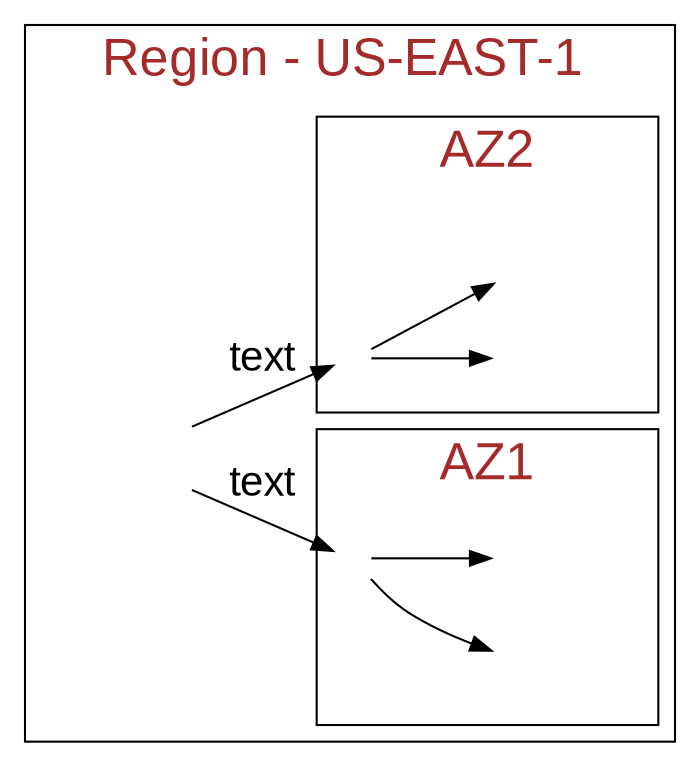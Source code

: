 digraph G {
	rankdir = LR
	graph[fontname=Arial, fontcolor=brown, fontsize=25]
	edge[fontname=Arial, fontsize=20]
	node[shape=none,width=1]
	subgraph cluster_11 {
		
		start -> a10 [label = "text"];
		start -> a20 [label = "text"];

		subgraph cluster_1 {
			a10 -> b11 [label = "    "]
			a10 -> b12
			label = "AZ1";
		}

		subgraph cluster_2 {
			a20 -> b21 
			a20 -> b22
			label = "AZ2";
		}
		label="Region - US-EAST-1 ";
	}
	a10,a20[image="elb.png",label="",width=0.25]
	start[image="route53.png",label=""]
	b11,b12,b21,b22[image="ec2-instance.png",label=""]
	labelloc="t";
	label="";
}
#-Gsize=9,15\! -Gdpi=100
	#rankdir = LR
	#node[shape=none,width=1]
	#s3 -> ebs    
	#s3[image="s3.png",label=""]
	#ebs[image="ebs.png",label=""]